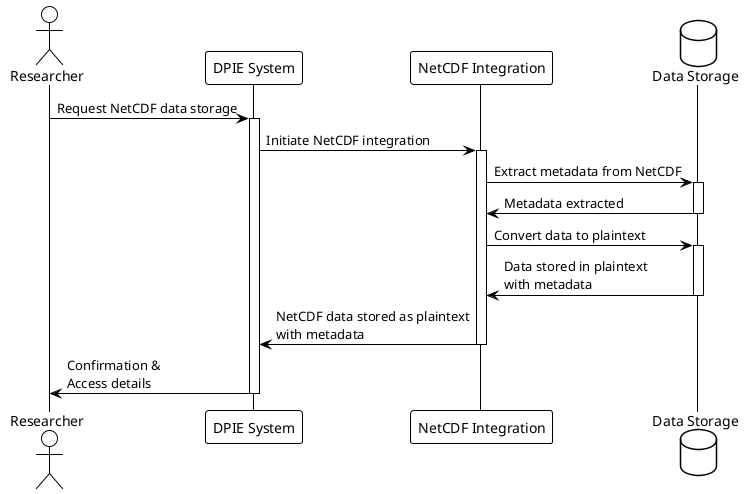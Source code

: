 @startuml
!theme plain

actor Researcher as researcher
participant "DPIE System" as DPIE
participant "NetCDF Integration" as NetCDF
database "Data Storage" as storage

researcher -> DPIE : Request NetCDF data storage
activate DPIE

DPIE -> NetCDF : Initiate NetCDF integration
activate NetCDF

NetCDF -> storage : Extract metadata from NetCDF
activate storage
storage -> NetCDF : Metadata extracted
deactivate storage

NetCDF -> storage : Convert data to plaintext
activate storage
storage -> NetCDF : Data stored in plaintext\nwith metadata
deactivate storage

NetCDF -> DPIE : NetCDF data stored as plaintext\nwith metadata
deactivate NetCDF

DPIE -> researcher : Confirmation &\nAccess details
deactivate DPIE

@enduml